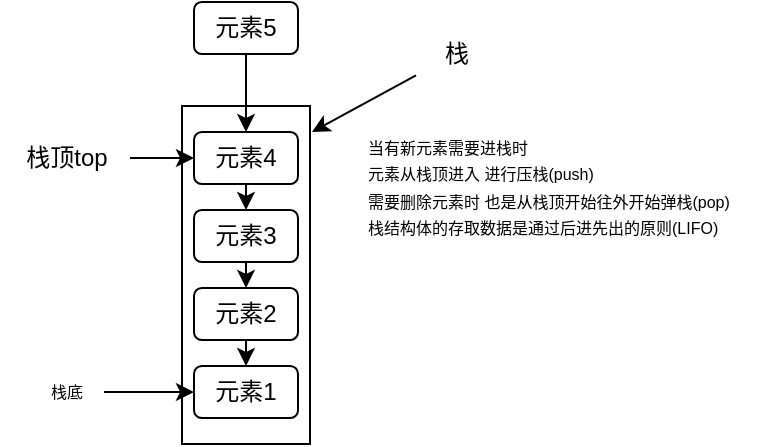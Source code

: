 <mxfile>
    <diagram id="hGYJ-HwgVqXwx44J-GSD" name="第 1 页">
        <mxGraphModel dx="333" dy="291" grid="1" gridSize="13" guides="1" tooltips="1" connect="1" arrows="1" fold="1" page="1" pageScale="1" pageWidth="850" pageHeight="1100" math="0" shadow="0">
            <root>
                <mxCell id="0"/>
                <mxCell id="1" parent="0"/>
                <mxCell id="11" value="" style="rounded=0;whiteSpace=wrap;html=1;direction=south;" vertex="1" parent="1">
                    <mxGeometry x="91" y="65" width="64" height="169" as="geometry"/>
                </mxCell>
                <mxCell id="30" style="edgeStyle=none;html=1;exitX=0.5;exitY=1;exitDx=0;exitDy=0;entryX=0.5;entryY=0;entryDx=0;entryDy=0;" edge="1" parent="1" source="15" target="16">
                    <mxGeometry relative="1" as="geometry"/>
                </mxCell>
                <mxCell id="15" value="元素2" style="rounded=1;whiteSpace=wrap;html=1;" vertex="1" parent="1">
                    <mxGeometry x="97" y="156" width="52" height="26" as="geometry"/>
                </mxCell>
                <mxCell id="16" value="元素1" style="rounded=1;whiteSpace=wrap;html=1;" vertex="1" parent="1">
                    <mxGeometry x="97" y="195" width="52" height="26" as="geometry"/>
                </mxCell>
                <mxCell id="27" style="edgeStyle=none;html=1;" edge="1" parent="1" source="17">
                    <mxGeometry relative="1" as="geometry">
                        <mxPoint x="156" y="78" as="targetPoint"/>
                    </mxGeometry>
                </mxCell>
                <mxCell id="17" value="栈" style="text;html=1;align=center;verticalAlign=middle;resizable=0;points=[];autosize=1;strokeColor=none;fillColor=none;" vertex="1" parent="1">
                    <mxGeometry x="208" y="26" width="39" height="26" as="geometry"/>
                </mxCell>
                <mxCell id="29" style="edgeStyle=none;html=1;exitX=0.5;exitY=1;exitDx=0;exitDy=0;entryX=0.5;entryY=0;entryDx=0;entryDy=0;" edge="1" parent="1" source="18" target="15">
                    <mxGeometry relative="1" as="geometry"/>
                </mxCell>
                <mxCell id="18" value="元素3" style="rounded=1;whiteSpace=wrap;html=1;" vertex="1" parent="1">
                    <mxGeometry x="97" y="117" width="52" height="26" as="geometry"/>
                </mxCell>
                <mxCell id="28" style="edgeStyle=none;html=1;exitX=0.5;exitY=1;exitDx=0;exitDy=0;entryX=0.5;entryY=0;entryDx=0;entryDy=0;" edge="1" parent="1" source="23" target="18">
                    <mxGeometry relative="1" as="geometry"/>
                </mxCell>
                <mxCell id="23" value="元素4" style="rounded=1;whiteSpace=wrap;html=1;" vertex="1" parent="1">
                    <mxGeometry x="97" y="78" width="52" height="26" as="geometry"/>
                </mxCell>
                <mxCell id="26" style="edgeStyle=none;html=1;entryX=0;entryY=0.5;entryDx=0;entryDy=0;" edge="1" parent="1" source="24" target="23">
                    <mxGeometry relative="1" as="geometry"/>
                </mxCell>
                <mxCell id="24" value="栈顶top" style="text;html=1;align=center;verticalAlign=middle;resizable=0;points=[];autosize=1;strokeColor=none;fillColor=none;" vertex="1" parent="1">
                    <mxGeometry y="78" width="65" height="26" as="geometry"/>
                </mxCell>
                <mxCell id="32" value="&lt;font style=&quot;font-size: 8px;&quot;&gt;当有新元素需要进栈时&lt;br&gt;元素从栈顶进入 进行压栈(push)&lt;br&gt;需要删除元素时 也是从栈顶开始往外开始弹栈(pop)&lt;br&gt;栈结构体的存取数据是通过后进先出的原则(LIFO)&lt;br&gt;&lt;/font&gt;" style="text;html=1;align=left;verticalAlign=middle;resizable=0;points=[];autosize=1;strokeColor=none;fillColor=none;fontSize=11;" vertex="1" parent="1">
                    <mxGeometry x="182" y="72" width="208" height="65" as="geometry"/>
                </mxCell>
                <mxCell id="34" style="edgeStyle=none;html=1;entryX=0;entryY=0.5;entryDx=0;entryDy=0;fontSize=8;" edge="1" parent="1" source="33" target="16">
                    <mxGeometry relative="1" as="geometry"/>
                </mxCell>
                <mxCell id="33" value="栈底" style="text;html=1;align=center;verticalAlign=middle;resizable=0;points=[];autosize=1;strokeColor=none;fillColor=none;fontSize=8;" vertex="1" parent="1">
                    <mxGeometry x="13" y="195" width="39" height="26" as="geometry"/>
                </mxCell>
                <mxCell id="37" style="edgeStyle=none;html=1;entryX=0.5;entryY=0;entryDx=0;entryDy=0;fontSize=8;" edge="1" parent="1" source="36" target="23">
                    <mxGeometry relative="1" as="geometry"/>
                </mxCell>
                <mxCell id="36" value="元素5" style="rounded=1;whiteSpace=wrap;html=1;" vertex="1" parent="1">
                    <mxGeometry x="97" y="13" width="52" height="26" as="geometry"/>
                </mxCell>
            </root>
        </mxGraphModel>
    </diagram>
</mxfile>
